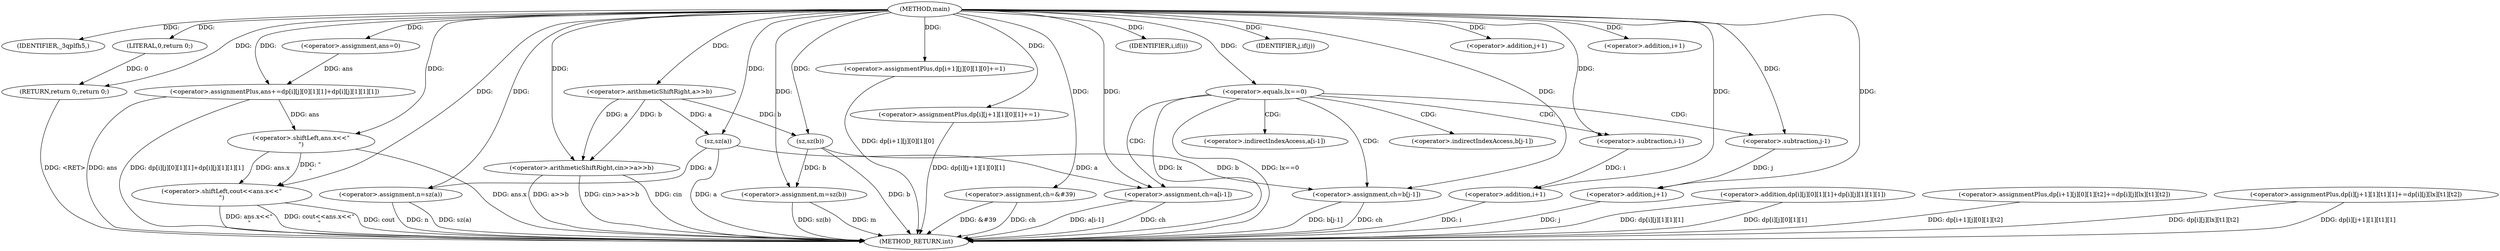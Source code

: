 digraph "main" {  
"1000237" [label = "(METHOD,main)" ]
"1000417" [label = "(METHOD_RETURN,int)" ]
"1000239" [label = "(IDENTIFIER,_3qplfh5,)" ]
"1000242" [label = "(<operator>.arithmeticShiftRight,cin>>a>>b)" ]
"1000248" [label = "(<operator>.assignment,n=sz(a))" ]
"1000253" [label = "(<operator>.assignment,m=sz(b))" ]
"1000378" [label = "(<operator>.assignment,ans=0)" ]
"1000408" [label = "(<operator>.shiftLeft,cout<<ans.x<<\"\n\")" ]
"1000415" [label = "(RETURN,return 0;,return 0;)" ]
"1000416" [label = "(LITERAL,0,return 0;)" ]
"1000244" [label = "(<operator>.arithmeticShiftRight,a>>b)" ]
"1000250" [label = "(sz,sz(a))" ]
"1000255" [label = "(sz,sz(b))" ]
"1000383" [label = "(<operator>.assignmentPlus,ans+=dp[i][j][0][1][1]+dp[i][j][1][1][1])" ]
"1000410" [label = "(<operator>.shiftLeft,ans.x<<\"\n\")" ]
"1000260" [label = "(<operator>.assignmentPlus,dp[i+1][j][0][1][0]+=1)" ]
"1000275" [label = "(<operator>.assignmentPlus,dp[i][j+1][1][0][1]+=1)" ]
"1000292" [label = "(<operator>.assignment,ch=&#39)" ]
"1000299" [label = "(<operator>.equals,lx==0)" ]
"1000385" [label = "(<operator>.addition,dp[i][j][0][1][1]+dp[i][j][1][1][1])" ]
"1000304" [label = "(IDENTIFIER,i,if(i))" ]
"1000305" [label = "(<operator>.assignment,ch=a[i-1])" ]
"1000326" [label = "(<operator>.assignmentPlus,dp[i+1][j][0][1][t2]+=dp[i][j][lx][t1][t2])" ]
"1000352" [label = "(<operator>.assignmentPlus,dp[i][j+1][1][t1][1]+=dp[i][j][lx][t1][t2])" ]
"1000315" [label = "(IDENTIFIER,j,if(j))" ]
"1000316" [label = "(<operator>.assignment,ch=b[j-1])" ]
"1000283" [label = "(<operator>.addition,j+1)" ]
"1000309" [label = "(<operator>.subtraction,i-1)" ]
"1000267" [label = "(<operator>.addition,i+1)" ]
"1000320" [label = "(<operator>.subtraction,j-1)" ]
"1000360" [label = "(<operator>.addition,j+1)" ]
"1000333" [label = "(<operator>.addition,i+1)" ]
"1000307" [label = "(<operator>.indirectIndexAccess,a[i-1])" ]
"1000318" [label = "(<operator>.indirectIndexAccess,b[j-1])" ]
  "1000415" -> "1000417"  [ label = "DDG: <RET>"] 
  "1000242" -> "1000417"  [ label = "DDG: a>>b"] 
  "1000242" -> "1000417"  [ label = "DDG: cin>>a>>b"] 
  "1000248" -> "1000417"  [ label = "DDG: n"] 
  "1000250" -> "1000417"  [ label = "DDG: a"] 
  "1000248" -> "1000417"  [ label = "DDG: sz(a)"] 
  "1000253" -> "1000417"  [ label = "DDG: m"] 
  "1000255" -> "1000417"  [ label = "DDG: b"] 
  "1000253" -> "1000417"  [ label = "DDG: sz(b)"] 
  "1000260" -> "1000417"  [ label = "DDG: dp[i+1][j][0][1][0]"] 
  "1000275" -> "1000417"  [ label = "DDG: dp[i][j+1][1][0][1]"] 
  "1000292" -> "1000417"  [ label = "DDG: ch"] 
  "1000292" -> "1000417"  [ label = "DDG: &#39"] 
  "1000299" -> "1000417"  [ label = "DDG: lx"] 
  "1000299" -> "1000417"  [ label = "DDG: lx==0"] 
  "1000316" -> "1000417"  [ label = "DDG: ch"] 
  "1000316" -> "1000417"  [ label = "DDG: b[j-1]"] 
  "1000305" -> "1000417"  [ label = "DDG: ch"] 
  "1000305" -> "1000417"  [ label = "DDG: a[i-1]"] 
  "1000333" -> "1000417"  [ label = "DDG: i"] 
  "1000326" -> "1000417"  [ label = "DDG: dp[i+1][j][0][1][t2]"] 
  "1000360" -> "1000417"  [ label = "DDG: j"] 
  "1000352" -> "1000417"  [ label = "DDG: dp[i][j+1][1][t1][1]"] 
  "1000352" -> "1000417"  [ label = "DDG: dp[i][j][lx][t1][t2]"] 
  "1000383" -> "1000417"  [ label = "DDG: ans"] 
  "1000385" -> "1000417"  [ label = "DDG: dp[i][j][0][1][1]"] 
  "1000385" -> "1000417"  [ label = "DDG: dp[i][j][1][1][1]"] 
  "1000383" -> "1000417"  [ label = "DDG: dp[i][j][0][1][1]+dp[i][j][1][1][1]"] 
  "1000410" -> "1000417"  [ label = "DDG: ans.x"] 
  "1000408" -> "1000417"  [ label = "DDG: ans.x<<\"\n\""] 
  "1000408" -> "1000417"  [ label = "DDG: cout<<ans.x<<\"\n\""] 
  "1000408" -> "1000417"  [ label = "DDG: cout"] 
  "1000242" -> "1000417"  [ label = "DDG: cin"] 
  "1000237" -> "1000239"  [ label = "DDG: "] 
  "1000250" -> "1000248"  [ label = "DDG: a"] 
  "1000255" -> "1000253"  [ label = "DDG: b"] 
  "1000237" -> "1000378"  [ label = "DDG: "] 
  "1000416" -> "1000415"  [ label = "DDG: 0"] 
  "1000237" -> "1000415"  [ label = "DDG: "] 
  "1000237" -> "1000242"  [ label = "DDG: "] 
  "1000244" -> "1000242"  [ label = "DDG: a"] 
  "1000244" -> "1000242"  [ label = "DDG: b"] 
  "1000237" -> "1000248"  [ label = "DDG: "] 
  "1000237" -> "1000253"  [ label = "DDG: "] 
  "1000237" -> "1000408"  [ label = "DDG: "] 
  "1000410" -> "1000408"  [ label = "DDG: \"\n\""] 
  "1000410" -> "1000408"  [ label = "DDG: ans.x"] 
  "1000237" -> "1000416"  [ label = "DDG: "] 
  "1000237" -> "1000244"  [ label = "DDG: "] 
  "1000244" -> "1000250"  [ label = "DDG: a"] 
  "1000237" -> "1000250"  [ label = "DDG: "] 
  "1000244" -> "1000255"  [ label = "DDG: b"] 
  "1000237" -> "1000255"  [ label = "DDG: "] 
  "1000383" -> "1000410"  [ label = "DDG: ans"] 
  "1000237" -> "1000410"  [ label = "DDG: "] 
  "1000237" -> "1000260"  [ label = "DDG: "] 
  "1000237" -> "1000275"  [ label = "DDG: "] 
  "1000378" -> "1000383"  [ label = "DDG: ans"] 
  "1000237" -> "1000383"  [ label = "DDG: "] 
  "1000237" -> "1000292"  [ label = "DDG: "] 
  "1000237" -> "1000299"  [ label = "DDG: "] 
  "1000237" -> "1000304"  [ label = "DDG: "] 
  "1000250" -> "1000305"  [ label = "DDG: a"] 
  "1000237" -> "1000305"  [ label = "DDG: "] 
  "1000237" -> "1000315"  [ label = "DDG: "] 
  "1000255" -> "1000316"  [ label = "DDG: b"] 
  "1000237" -> "1000316"  [ label = "DDG: "] 
  "1000237" -> "1000283"  [ label = "DDG: "] 
  "1000237" -> "1000309"  [ label = "DDG: "] 
  "1000237" -> "1000267"  [ label = "DDG: "] 
  "1000237" -> "1000320"  [ label = "DDG: "] 
  "1000320" -> "1000360"  [ label = "DDG: j"] 
  "1000237" -> "1000360"  [ label = "DDG: "] 
  "1000309" -> "1000333"  [ label = "DDG: i"] 
  "1000237" -> "1000333"  [ label = "DDG: "] 
  "1000299" -> "1000320"  [ label = "CDG: "] 
  "1000299" -> "1000318"  [ label = "CDG: "] 
  "1000299" -> "1000316"  [ label = "CDG: "] 
  "1000299" -> "1000309"  [ label = "CDG: "] 
  "1000299" -> "1000307"  [ label = "CDG: "] 
  "1000299" -> "1000305"  [ label = "CDG: "] 
}
